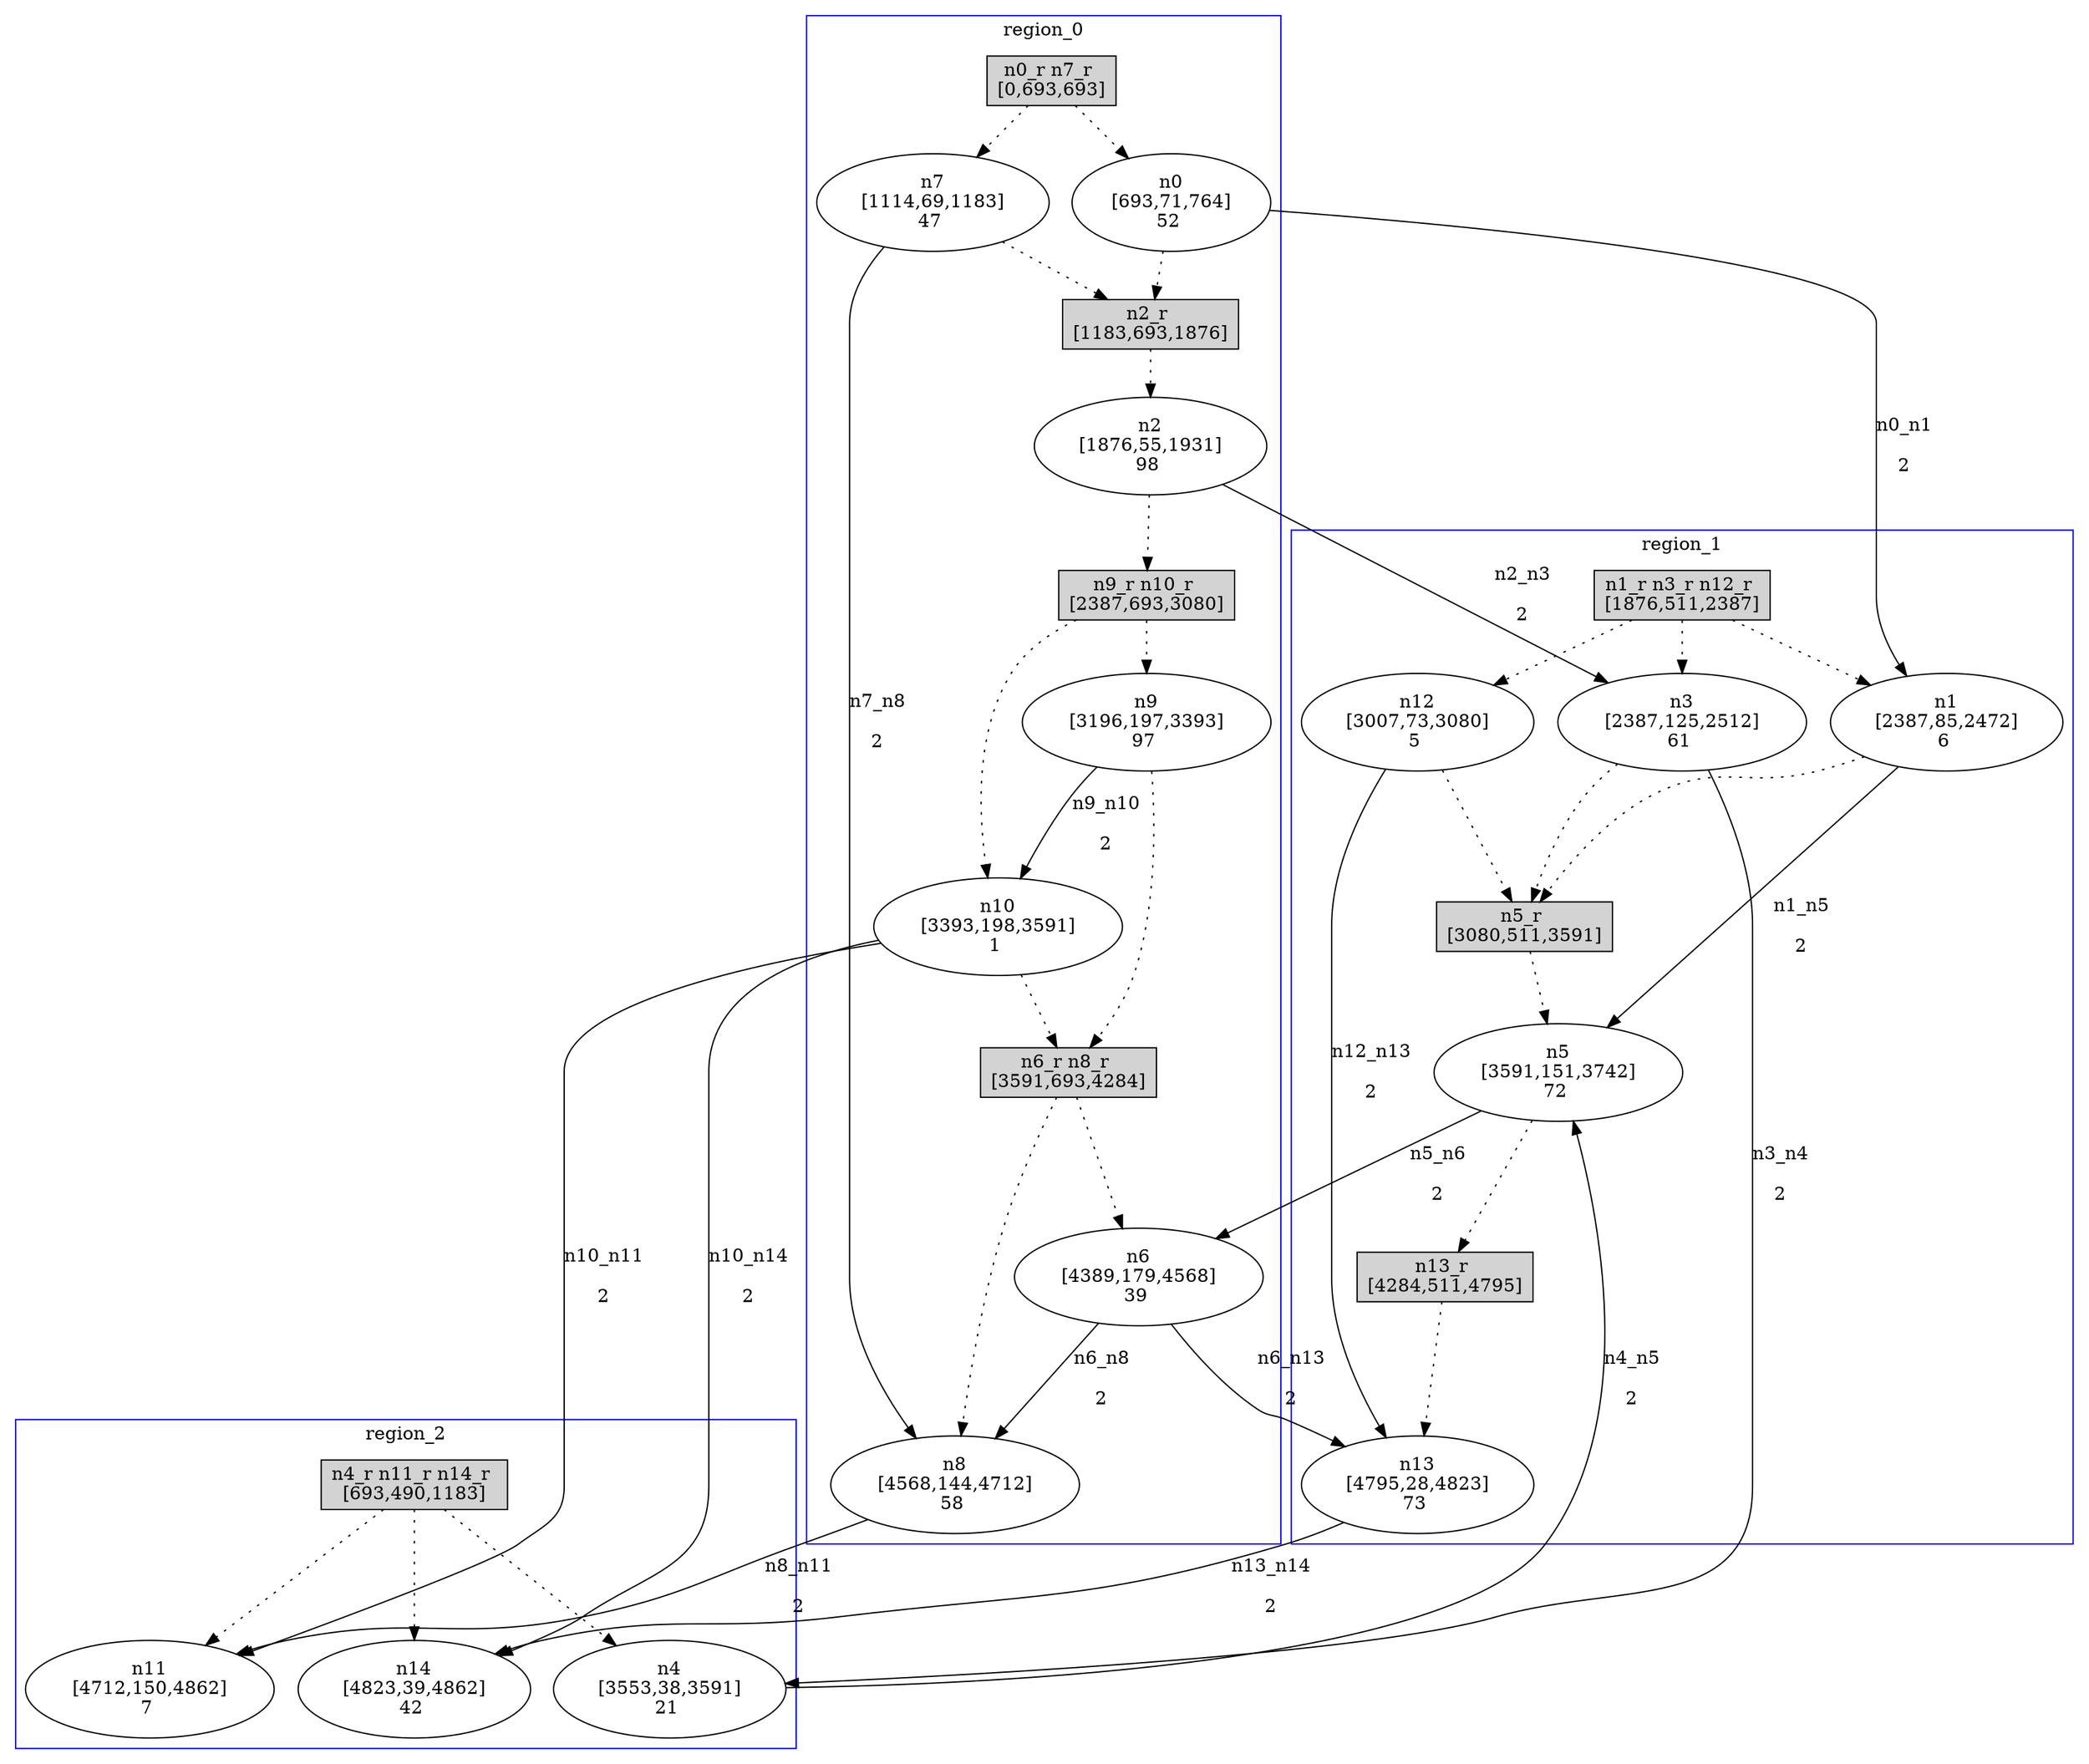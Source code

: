 //3-LSsolveMIPnSolStatus 9.
//4-SL 4862.
//5-LSsolveMIPsolveTime(double) 1801.02.
//6-reconfigurateNum(int) 8.
//7-reconfigurateTime(int) 4795.
digraph test_0 {
	size="28,40";
	subgraph cluster0 {
		stytle=filled;
		color=blue;
		label=region_0;
		reconfNode_0_1 [ shape = box, style = filled, label = "n0_r n7_r \n[0,693,693]" ];
		n0 [ label="n0\n[693,71,764]\n52 " ];
		n7 [ label="n7\n[1114,69,1183]\n47 " ];
		reconfNode_0_1 -> n0 [ style = dotted ];
		reconfNode_0_1 -> n7 [ style = dotted ];
		n0 -> reconfNode_0_2 [ style = dotted ];
		n7 -> reconfNode_0_2 [ style = dotted ];
		reconfNode_0_2 [ shape = box, style = filled, label = "n2_r \n[1183,693,1876]" ];
		n2 [ label="n2\n[1876,55,1931]\n98 " ];
		reconfNode_0_2 -> n2 [ style = dotted ];
		n2 -> reconfNode_0_3 [ style = dotted ];
		reconfNode_0_3 [ shape = box, style = filled, label = "n9_r n10_r \n[2387,693,3080]" ];
		n9 [ label="n9\n[3196,197,3393]\n97 " ];
		n10 [ label="n10\n[3393,198,3591]\n1 " ];
		reconfNode_0_3 -> n9 [ style = dotted ];
		reconfNode_0_3 -> n10 [ style = dotted ];
		n9 -> reconfNode_0_4 [ style = dotted ];
		n10 -> reconfNode_0_4 [ style = dotted ];
		reconfNode_0_4 [ shape = box, style = filled, label = "n6_r n8_r \n[3591,693,4284]" ];
		n6 [ label="n6\n[4389,179,4568]\n39 " ];
		n8 [ label="n8\n[4568,144,4712]\n58 " ];
		reconfNode_0_4 -> n6 [ style = dotted ];
		reconfNode_0_4 -> n8 [ style = dotted ];
	}
	subgraph cluster1 {
		stytle=filled;
		color=blue;
		label=region_1;
		reconfNode_1_1 [ shape = box, style = filled, label = "n1_r n3_r n12_r \n[1876,511,2387]" ];
		n1 [ label="n1\n[2387,85,2472]\n6 " ];
		n3 [ label="n3\n[2387,125,2512]\n61 " ];
		n12 [ label="n12\n[3007,73,3080]\n5 " ];
		reconfNode_1_1 -> n1 [ style = dotted ];
		reconfNode_1_1 -> n3 [ style = dotted ];
		reconfNode_1_1 -> n12 [ style = dotted ];
		n1 -> reconfNode_1_2 [ style = dotted ];
		n3 -> reconfNode_1_2 [ style = dotted ];
		n12 -> reconfNode_1_2 [ style = dotted ];
		reconfNode_1_2 [ shape = box, style = filled, label = "n5_r \n[3080,511,3591]" ];
		n5 [ label="n5\n[3591,151,3742]\n72 " ];
		reconfNode_1_2 -> n5 [ style = dotted ];
		n5 -> reconfNode_1_3 [ style = dotted ];
		reconfNode_1_3 [ shape = box, style = filled, label = "n13_r \n[4284,511,4795]" ];
		n13 [ label="n13\n[4795,28,4823]\n73 " ];
		reconfNode_1_3 -> n13 [ style = dotted ];
	}
	subgraph cluster2 {
		stytle=filled;
		color=blue;
		label=region_2;
		reconfNode_2_1 [ shape = box, style = filled, label = "n4_r n11_r n14_r \n[693,490,1183]" ];
		n4 [ label="n4\n[3553,38,3591]\n21 " ];
		n11 [ label="n11\n[4712,150,4862]\n7 " ];
		n14 [ label="n14\n[4823,39,4862]\n42 " ];
		reconfNode_2_1 -> n4 [ style = dotted ];
		reconfNode_2_1 -> n11 [ style = dotted ];
		reconfNode_2_1 -> n14 [ style = dotted ];
	}
	n0 -> n1 [ label="n0_n1\n2" ];
	n1 -> n5 [ label="n1_n5\n2" ];
	n5 -> n6 [ label="n5_n6\n2" ];
	n2 -> n3 [ label="n2_n3\n2" ];
	n3 -> n4 [ label="n3_n4\n2" ];
	n4 -> n5 [ label="n4_n5\n2" ];
	n6 -> n8 [ label="n6_n8\n2" ];
	n6 -> n13 [ label="n6_n13\n2" ];
	n8 -> n11 [ label="n8_n11\n2" ];
	n13 -> n14 [ label="n13_n14\n2" ];
	n7 -> n8 [ label="n7_n8\n2" ];
	n9 -> n10 [ label="n9_n10\n2" ];
	n10 -> n11 [ label="n10_n11\n2" ];
	n10 -> n14 [ label="n10_n14\n2" ];
	n12 -> n13 [ label="n12_n13\n2" ];
}
